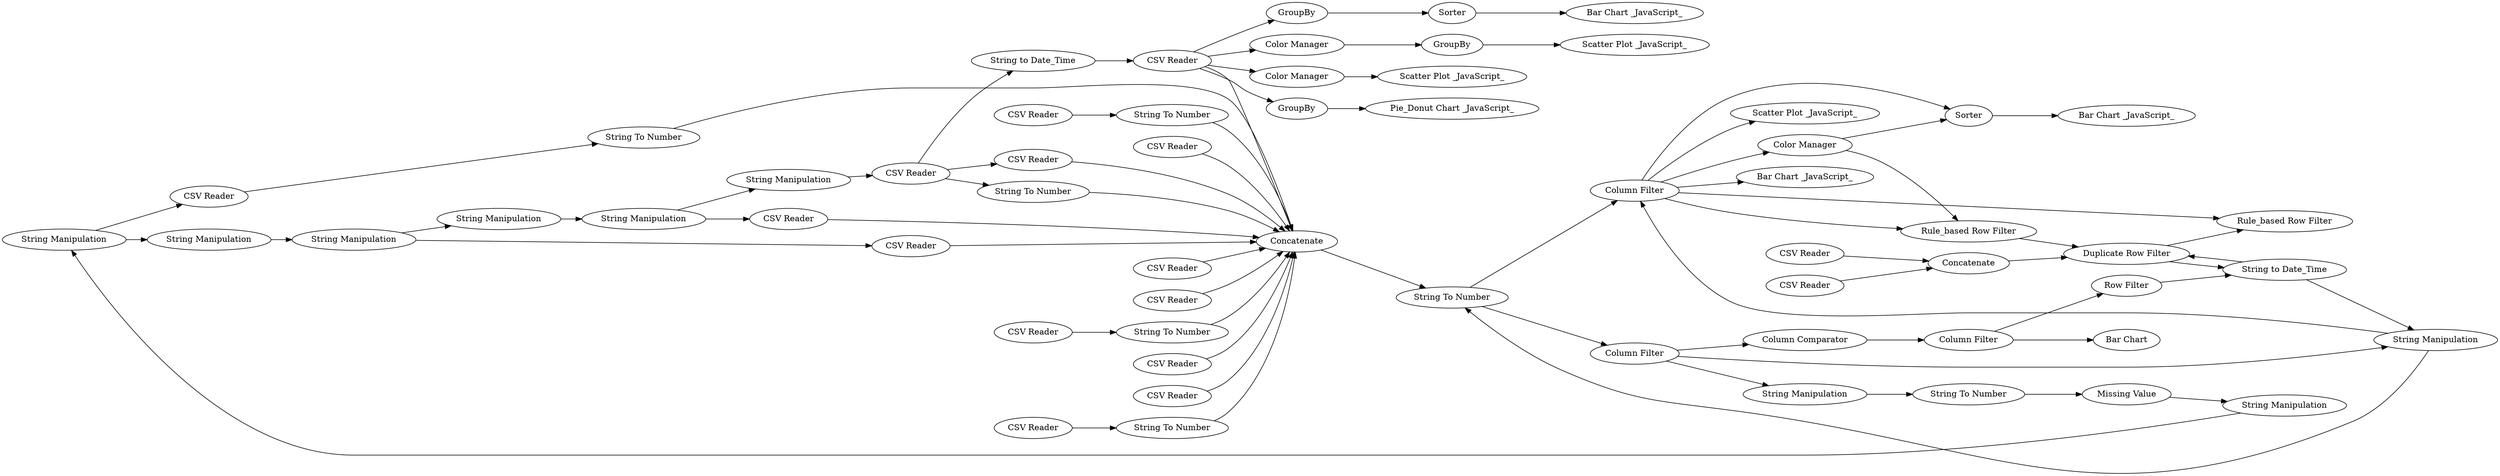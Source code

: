 digraph {
	53 -> 73
	27 -> 134
	73 -> 132
	20 -> 21
	62 -> 65
	29 -> 28
	27 -> 127
	75 -> 84
	25 -> 16
	70 -> 52
	39 -> 40
	70 -> 128
	113 -> 114
	69 -> 84
	34 -> 35
	83 -> 84
	53 -> 58
	38 -> 40
	23 -> 26
	23 -> 28
	115 -> 120
	22 -> 23
	16 -> 34
	121 -> 122
	128 -> 84
	68 -> 70
	16 -> 26
	40 -> 28
	56 -> 62
	30 -> 31
	51 -> 53
	74 -> 84
	126 -> 133
	52 -> 77
	26 -> 27
	131 -> 84
	132 -> 84
	36 -> 51
	82 -> 84
	77 -> 121
	20 -> 22
	77 -> 123
	27 -> 30
	79 -> 84
	85 -> 129
	27 -> 32
	28 -> 32
	26 -> 25
	72 -> 131
	31 -> 135
	58 -> 56
	84 -> 25
	35 -> 36
	129 -> 84
	30 -> 29
	27 -> 31
	130 -> 84
	77 -> 84
	118 -> 115
	28 -> 23
	65 -> 75
	70 -> 76
	16 -> 19
	76 -> 84
	56 -> 74
	19 -> 20
	81 -> 84
	65 -> 68
	25 -> 27
	77 -> 113
	123 -> 126
	86 -> 130
	77 -> 118
	27 -> 29
	133 [label="Bar Chart _JavaScript_"]
	27 [label="Column Filter"]
	126 [label=Sorter]
	79 [label="CSV Reader"]
	26 [label="String Manipulation"]
	21 [label="Bar Chart"]
	58 [label="String Manipulation"]
	74 [label="CSV Reader"]
	122 [label="Pie_Donut Chart _JavaScript_"]
	121 [label=GroupBy]
	19 [label="Column Comparator"]
	39 [label="CSV Reader"]
	84 [label=Concatenate]
	31 [label=Sorter]
	51 [label="String Manipulation"]
	131 [label="String To Number"]
	56 [label="String Manipulation"]
	25 [label="String To Number"]
	114 [label="Scatter Plot _JavaScript_"]
	129 [label="String To Number"]
	75 [label="CSV Reader"]
	85 [label="CSV Reader"]
	86 [label="CSV Reader"]
	16 [label="Column Filter"]
	30 [label="Color Manager"]
	123 [label=GroupBy]
	115 [label=GroupBy]
	22 [label="Row Filter"]
	53 [label="String Manipulation"]
	28 [label="Duplicate Row Filter"]
	68 [label="String Manipulation"]
	127 [label="Scatter Plot _JavaScript_"]
	23 [label="String to Date_Time"]
	72 [label="CSV Reader"]
	76 [label="CSV Reader"]
	77 [label="CSV Reader"]
	135 [label="Bar Chart _JavaScript_"]
	134 [label="Bar Chart _JavaScript_"]
	38 [label="CSV Reader"]
	83 [label="CSV Reader"]
	81 [label="CSV Reader"]
	113 [label="Color Manager"]
	20 [label="Column Filter"]
	35 [label="String To Number"]
	120 [label="Scatter Plot _JavaScript_"]
	34 [label="String Manipulation"]
	62 [label="String Manipulation"]
	29 [label="Rule_based Row Filter"]
	70 [label="CSV Reader"]
	65 [label="String Manipulation"]
	36 [label="Missing Value"]
	118 [label="Color Manager"]
	69 [label="CSV Reader"]
	82 [label="CSV Reader"]
	130 [label="String To Number"]
	40 [label=Concatenate]
	52 [label="String to Date_Time"]
	73 [label="CSV Reader"]
	32 [label="Rule_based Row Filter"]
	128 [label="String To Number"]
	132 [label="String To Number"]
	rankdir=LR
}
